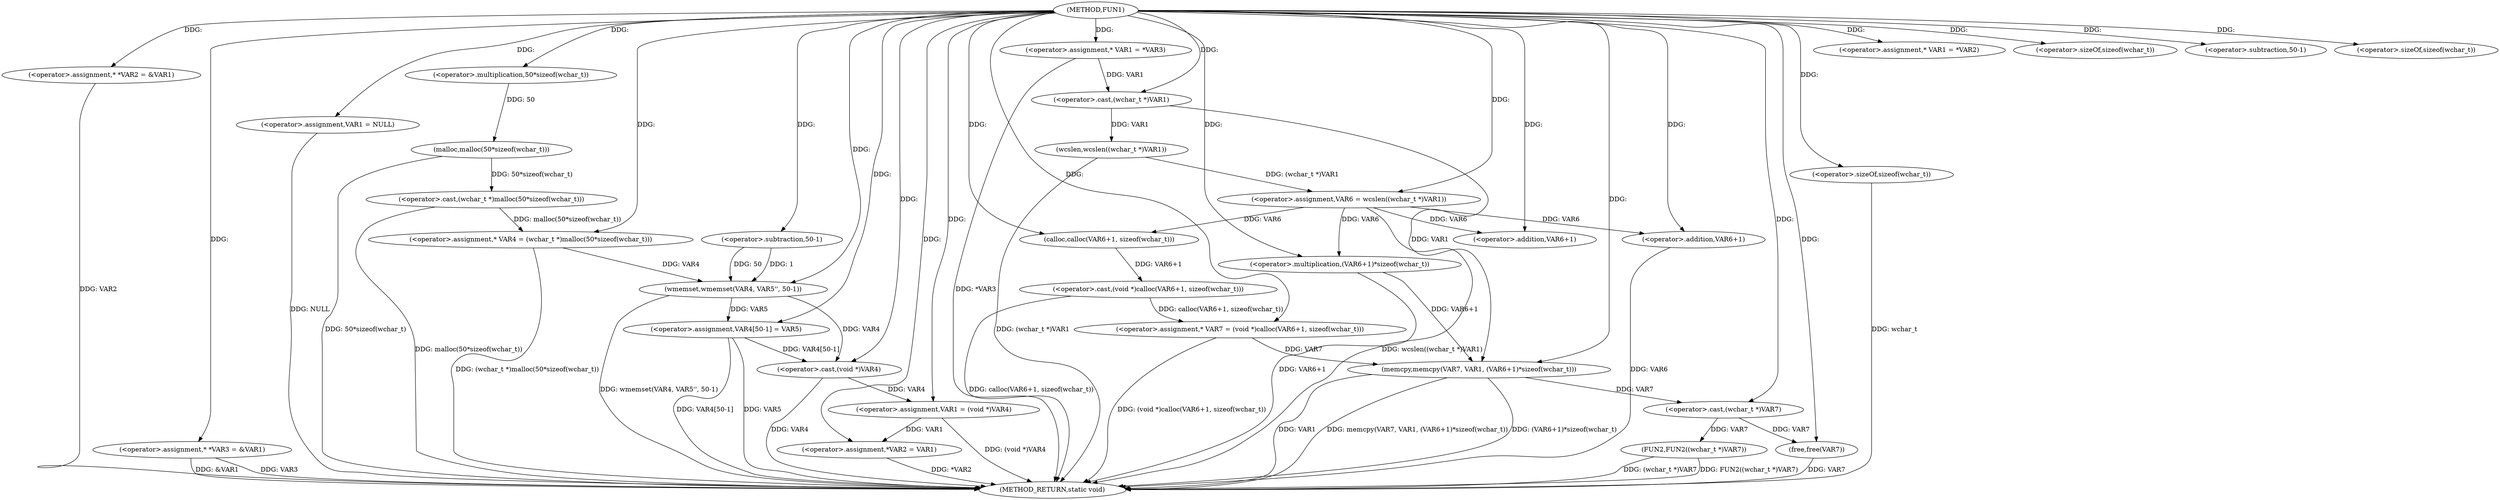 digraph FUN1 {  
"1000100" [label = "(METHOD,FUN1)" ]
"1000195" [label = "(METHOD_RETURN,static void)" ]
"1000104" [label = "(<operator>.assignment,* *VAR2 = &VAR1)" ]
"1000109" [label = "(<operator>.assignment,* *VAR3 = &VAR1)" ]
"1000113" [label = "(<operator>.assignment,VAR1 = NULL)" ]
"1000118" [label = "(<operator>.assignment,* VAR1 = *VAR2)" ]
"1000124" [label = "(<operator>.assignment,* VAR4 = (wchar_t *)malloc(50*sizeof(wchar_t)))" ]
"1000126" [label = "(<operator>.cast,(wchar_t *)malloc(50*sizeof(wchar_t)))" ]
"1000128" [label = "(malloc,malloc(50*sizeof(wchar_t)))" ]
"1000129" [label = "(<operator>.multiplication,50*sizeof(wchar_t))" ]
"1000131" [label = "(<operator>.sizeOf,sizeof(wchar_t))" ]
"1000133" [label = "(wmemset,wmemset(VAR4, VAR5'', 50-1))" ]
"1000136" [label = "(<operator>.subtraction,50-1)" ]
"1000139" [label = "(<operator>.assignment,VAR4[50-1] = VAR5)" ]
"1000142" [label = "(<operator>.subtraction,50-1)" ]
"1000146" [label = "(<operator>.assignment,VAR1 = (void *)VAR4)" ]
"1000148" [label = "(<operator>.cast,(void *)VAR4)" ]
"1000151" [label = "(<operator>.assignment,*VAR2 = VAR1)" ]
"1000157" [label = "(<operator>.assignment,* VAR1 = *VAR3)" ]
"1000163" [label = "(<operator>.assignment,VAR6 = wcslen((wchar_t *)VAR1))" ]
"1000165" [label = "(wcslen,wcslen((wchar_t *)VAR1))" ]
"1000166" [label = "(<operator>.cast,(wchar_t *)VAR1)" ]
"1000170" [label = "(<operator>.assignment,* VAR7 = (void *)calloc(VAR6+1, sizeof(wchar_t)))" ]
"1000172" [label = "(<operator>.cast,(void *)calloc(VAR6+1, sizeof(wchar_t)))" ]
"1000174" [label = "(calloc,calloc(VAR6+1, sizeof(wchar_t)))" ]
"1000175" [label = "(<operator>.addition,VAR6+1)" ]
"1000178" [label = "(<operator>.sizeOf,sizeof(wchar_t))" ]
"1000180" [label = "(memcpy,memcpy(VAR7, VAR1, (VAR6+1)*sizeof(wchar_t)))" ]
"1000183" [label = "(<operator>.multiplication,(VAR6+1)*sizeof(wchar_t))" ]
"1000184" [label = "(<operator>.addition,VAR6+1)" ]
"1000187" [label = "(<operator>.sizeOf,sizeof(wchar_t))" ]
"1000189" [label = "(FUN2,FUN2((wchar_t *)VAR7))" ]
"1000190" [label = "(<operator>.cast,(wchar_t *)VAR7)" ]
"1000193" [label = "(free,free(VAR7))" ]
  "1000124" -> "1000195"  [ label = "DDG: (wchar_t *)malloc(50*sizeof(wchar_t))"] 
  "1000193" -> "1000195"  [ label = "DDG: VAR7"] 
  "1000184" -> "1000195"  [ label = "DDG: VAR6"] 
  "1000189" -> "1000195"  [ label = "DDG: (wchar_t *)VAR7"] 
  "1000104" -> "1000195"  [ label = "DDG: VAR2"] 
  "1000189" -> "1000195"  [ label = "DDG: FUN2((wchar_t *)VAR7)"] 
  "1000128" -> "1000195"  [ label = "DDG: 50*sizeof(wchar_t)"] 
  "1000146" -> "1000195"  [ label = "DDG: (void *)VAR4"] 
  "1000133" -> "1000195"  [ label = "DDG: wmemset(VAR4, VAR5'', 50-1)"] 
  "1000139" -> "1000195"  [ label = "DDG: VAR5"] 
  "1000126" -> "1000195"  [ label = "DDG: malloc(50*sizeof(wchar_t))"] 
  "1000180" -> "1000195"  [ label = "DDG: VAR1"] 
  "1000187" -> "1000195"  [ label = "DDG: wchar_t"] 
  "1000157" -> "1000195"  [ label = "DDG: *VAR3"] 
  "1000170" -> "1000195"  [ label = "DDG: (void *)calloc(VAR6+1, sizeof(wchar_t))"] 
  "1000165" -> "1000195"  [ label = "DDG: (wchar_t *)VAR1"] 
  "1000139" -> "1000195"  [ label = "DDG: VAR4[50-1]"] 
  "1000183" -> "1000195"  [ label = "DDG: VAR6+1"] 
  "1000151" -> "1000195"  [ label = "DDG: *VAR2"] 
  "1000113" -> "1000195"  [ label = "DDG: NULL"] 
  "1000180" -> "1000195"  [ label = "DDG: memcpy(VAR7, VAR1, (VAR6+1)*sizeof(wchar_t))"] 
  "1000109" -> "1000195"  [ label = "DDG: VAR3"] 
  "1000148" -> "1000195"  [ label = "DDG: VAR4"] 
  "1000109" -> "1000195"  [ label = "DDG: &VAR1"] 
  "1000180" -> "1000195"  [ label = "DDG: (VAR6+1)*sizeof(wchar_t)"] 
  "1000172" -> "1000195"  [ label = "DDG: calloc(VAR6+1, sizeof(wchar_t))"] 
  "1000163" -> "1000195"  [ label = "DDG: wcslen((wchar_t *)VAR1)"] 
  "1000100" -> "1000104"  [ label = "DDG: "] 
  "1000100" -> "1000109"  [ label = "DDG: "] 
  "1000100" -> "1000113"  [ label = "DDG: "] 
  "1000100" -> "1000118"  [ label = "DDG: "] 
  "1000126" -> "1000124"  [ label = "DDG: malloc(50*sizeof(wchar_t))"] 
  "1000100" -> "1000124"  [ label = "DDG: "] 
  "1000128" -> "1000126"  [ label = "DDG: 50*sizeof(wchar_t)"] 
  "1000129" -> "1000128"  [ label = "DDG: 50"] 
  "1000100" -> "1000129"  [ label = "DDG: "] 
  "1000100" -> "1000131"  [ label = "DDG: "] 
  "1000124" -> "1000133"  [ label = "DDG: VAR4"] 
  "1000100" -> "1000133"  [ label = "DDG: "] 
  "1000136" -> "1000133"  [ label = "DDG: 50"] 
  "1000136" -> "1000133"  [ label = "DDG: 1"] 
  "1000100" -> "1000136"  [ label = "DDG: "] 
  "1000133" -> "1000139"  [ label = "DDG: VAR5"] 
  "1000100" -> "1000139"  [ label = "DDG: "] 
  "1000100" -> "1000142"  [ label = "DDG: "] 
  "1000148" -> "1000146"  [ label = "DDG: VAR4"] 
  "1000100" -> "1000146"  [ label = "DDG: "] 
  "1000139" -> "1000148"  [ label = "DDG: VAR4[50-1]"] 
  "1000133" -> "1000148"  [ label = "DDG: VAR4"] 
  "1000100" -> "1000148"  [ label = "DDG: "] 
  "1000146" -> "1000151"  [ label = "DDG: VAR1"] 
  "1000100" -> "1000151"  [ label = "DDG: "] 
  "1000100" -> "1000157"  [ label = "DDG: "] 
  "1000165" -> "1000163"  [ label = "DDG: (wchar_t *)VAR1"] 
  "1000100" -> "1000163"  [ label = "DDG: "] 
  "1000166" -> "1000165"  [ label = "DDG: VAR1"] 
  "1000157" -> "1000166"  [ label = "DDG: VAR1"] 
  "1000100" -> "1000166"  [ label = "DDG: "] 
  "1000172" -> "1000170"  [ label = "DDG: calloc(VAR6+1, sizeof(wchar_t))"] 
  "1000100" -> "1000170"  [ label = "DDG: "] 
  "1000174" -> "1000172"  [ label = "DDG: VAR6+1"] 
  "1000163" -> "1000174"  [ label = "DDG: VAR6"] 
  "1000100" -> "1000174"  [ label = "DDG: "] 
  "1000163" -> "1000175"  [ label = "DDG: VAR6"] 
  "1000100" -> "1000175"  [ label = "DDG: "] 
  "1000100" -> "1000178"  [ label = "DDG: "] 
  "1000170" -> "1000180"  [ label = "DDG: VAR7"] 
  "1000100" -> "1000180"  [ label = "DDG: "] 
  "1000166" -> "1000180"  [ label = "DDG: VAR1"] 
  "1000183" -> "1000180"  [ label = "DDG: VAR6+1"] 
  "1000100" -> "1000183"  [ label = "DDG: "] 
  "1000163" -> "1000183"  [ label = "DDG: VAR6"] 
  "1000100" -> "1000184"  [ label = "DDG: "] 
  "1000163" -> "1000184"  [ label = "DDG: VAR6"] 
  "1000100" -> "1000187"  [ label = "DDG: "] 
  "1000190" -> "1000189"  [ label = "DDG: VAR7"] 
  "1000180" -> "1000190"  [ label = "DDG: VAR7"] 
  "1000100" -> "1000190"  [ label = "DDG: "] 
  "1000190" -> "1000193"  [ label = "DDG: VAR7"] 
  "1000100" -> "1000193"  [ label = "DDG: "] 
}
